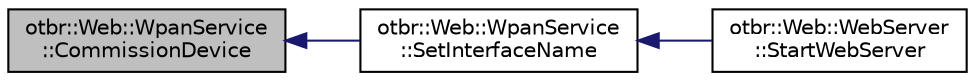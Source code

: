 digraph "otbr::Web::WpanService::CommissionDevice"
{
  edge [fontname="Helvetica",fontsize="10",labelfontname="Helvetica",labelfontsize="10"];
  node [fontname="Helvetica",fontsize="10",shape=record];
  rankdir="LR";
  Node1 [label="otbr::Web::WpanService\l::CommissionDevice",height=0.2,width=0.4,color="black", fillcolor="grey75", style="filled", fontcolor="black"];
  Node1 -> Node2 [dir="back",color="midnightblue",fontsize="10",style="solid",fontname="Helvetica"];
  Node2 [label="otbr::Web::WpanService\l::SetInterfaceName",height=0.2,width=0.4,color="black", fillcolor="white", style="filled",URL="$d3/d46/classotbr_1_1Web_1_1WpanService.html#a27dac82c1cf47b5930a512b200fdbfbb",tooltip="This method sets the Thread interface name. "];
  Node2 -> Node3 [dir="back",color="midnightblue",fontsize="10",style="solid",fontname="Helvetica"];
  Node3 [label="otbr::Web::WebServer\l::StartWebServer",height=0.2,width=0.4,color="black", fillcolor="white", style="filled",URL="$d6/d83/classotbr_1_1Web_1_1WebServer.html#abe5b4a1397cd62cecf1147a5fdad528d",tooltip="This method starts the Web Server. "];
}

